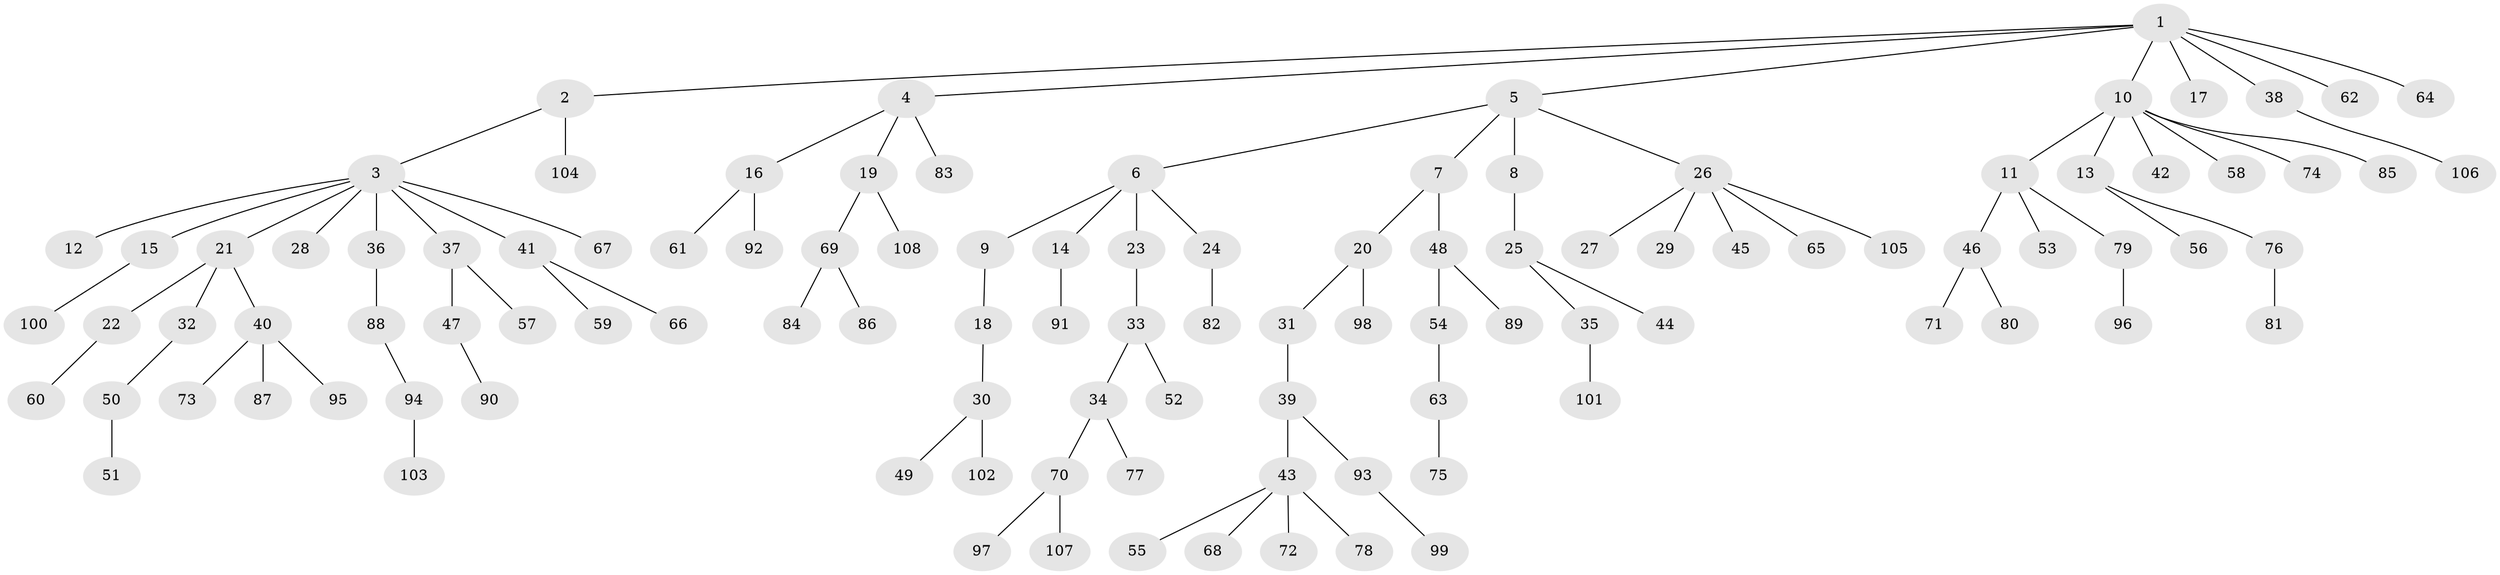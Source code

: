 // coarse degree distribution, {5: 0.06666666666666667, 2: 0.35555555555555557, 6: 0.022222222222222223, 4: 0.044444444444444446, 1: 0.4666666666666667, 3: 0.044444444444444446}
// Generated by graph-tools (version 1.1) at 2025/51/03/04/25 22:51:29]
// undirected, 108 vertices, 107 edges
graph export_dot {
  node [color=gray90,style=filled];
  1;
  2;
  3;
  4;
  5;
  6;
  7;
  8;
  9;
  10;
  11;
  12;
  13;
  14;
  15;
  16;
  17;
  18;
  19;
  20;
  21;
  22;
  23;
  24;
  25;
  26;
  27;
  28;
  29;
  30;
  31;
  32;
  33;
  34;
  35;
  36;
  37;
  38;
  39;
  40;
  41;
  42;
  43;
  44;
  45;
  46;
  47;
  48;
  49;
  50;
  51;
  52;
  53;
  54;
  55;
  56;
  57;
  58;
  59;
  60;
  61;
  62;
  63;
  64;
  65;
  66;
  67;
  68;
  69;
  70;
  71;
  72;
  73;
  74;
  75;
  76;
  77;
  78;
  79;
  80;
  81;
  82;
  83;
  84;
  85;
  86;
  87;
  88;
  89;
  90;
  91;
  92;
  93;
  94;
  95;
  96;
  97;
  98;
  99;
  100;
  101;
  102;
  103;
  104;
  105;
  106;
  107;
  108;
  1 -- 2;
  1 -- 4;
  1 -- 5;
  1 -- 10;
  1 -- 17;
  1 -- 38;
  1 -- 62;
  1 -- 64;
  2 -- 3;
  2 -- 104;
  3 -- 12;
  3 -- 15;
  3 -- 21;
  3 -- 28;
  3 -- 36;
  3 -- 37;
  3 -- 41;
  3 -- 67;
  4 -- 16;
  4 -- 19;
  4 -- 83;
  5 -- 6;
  5 -- 7;
  5 -- 8;
  5 -- 26;
  6 -- 9;
  6 -- 14;
  6 -- 23;
  6 -- 24;
  7 -- 20;
  7 -- 48;
  8 -- 25;
  9 -- 18;
  10 -- 11;
  10 -- 13;
  10 -- 42;
  10 -- 58;
  10 -- 74;
  10 -- 85;
  11 -- 46;
  11 -- 53;
  11 -- 79;
  13 -- 56;
  13 -- 76;
  14 -- 91;
  15 -- 100;
  16 -- 61;
  16 -- 92;
  18 -- 30;
  19 -- 69;
  19 -- 108;
  20 -- 31;
  20 -- 98;
  21 -- 22;
  21 -- 32;
  21 -- 40;
  22 -- 60;
  23 -- 33;
  24 -- 82;
  25 -- 35;
  25 -- 44;
  26 -- 27;
  26 -- 29;
  26 -- 45;
  26 -- 65;
  26 -- 105;
  30 -- 49;
  30 -- 102;
  31 -- 39;
  32 -- 50;
  33 -- 34;
  33 -- 52;
  34 -- 70;
  34 -- 77;
  35 -- 101;
  36 -- 88;
  37 -- 47;
  37 -- 57;
  38 -- 106;
  39 -- 43;
  39 -- 93;
  40 -- 73;
  40 -- 87;
  40 -- 95;
  41 -- 59;
  41 -- 66;
  43 -- 55;
  43 -- 68;
  43 -- 72;
  43 -- 78;
  46 -- 71;
  46 -- 80;
  47 -- 90;
  48 -- 54;
  48 -- 89;
  50 -- 51;
  54 -- 63;
  63 -- 75;
  69 -- 84;
  69 -- 86;
  70 -- 97;
  70 -- 107;
  76 -- 81;
  79 -- 96;
  88 -- 94;
  93 -- 99;
  94 -- 103;
}

